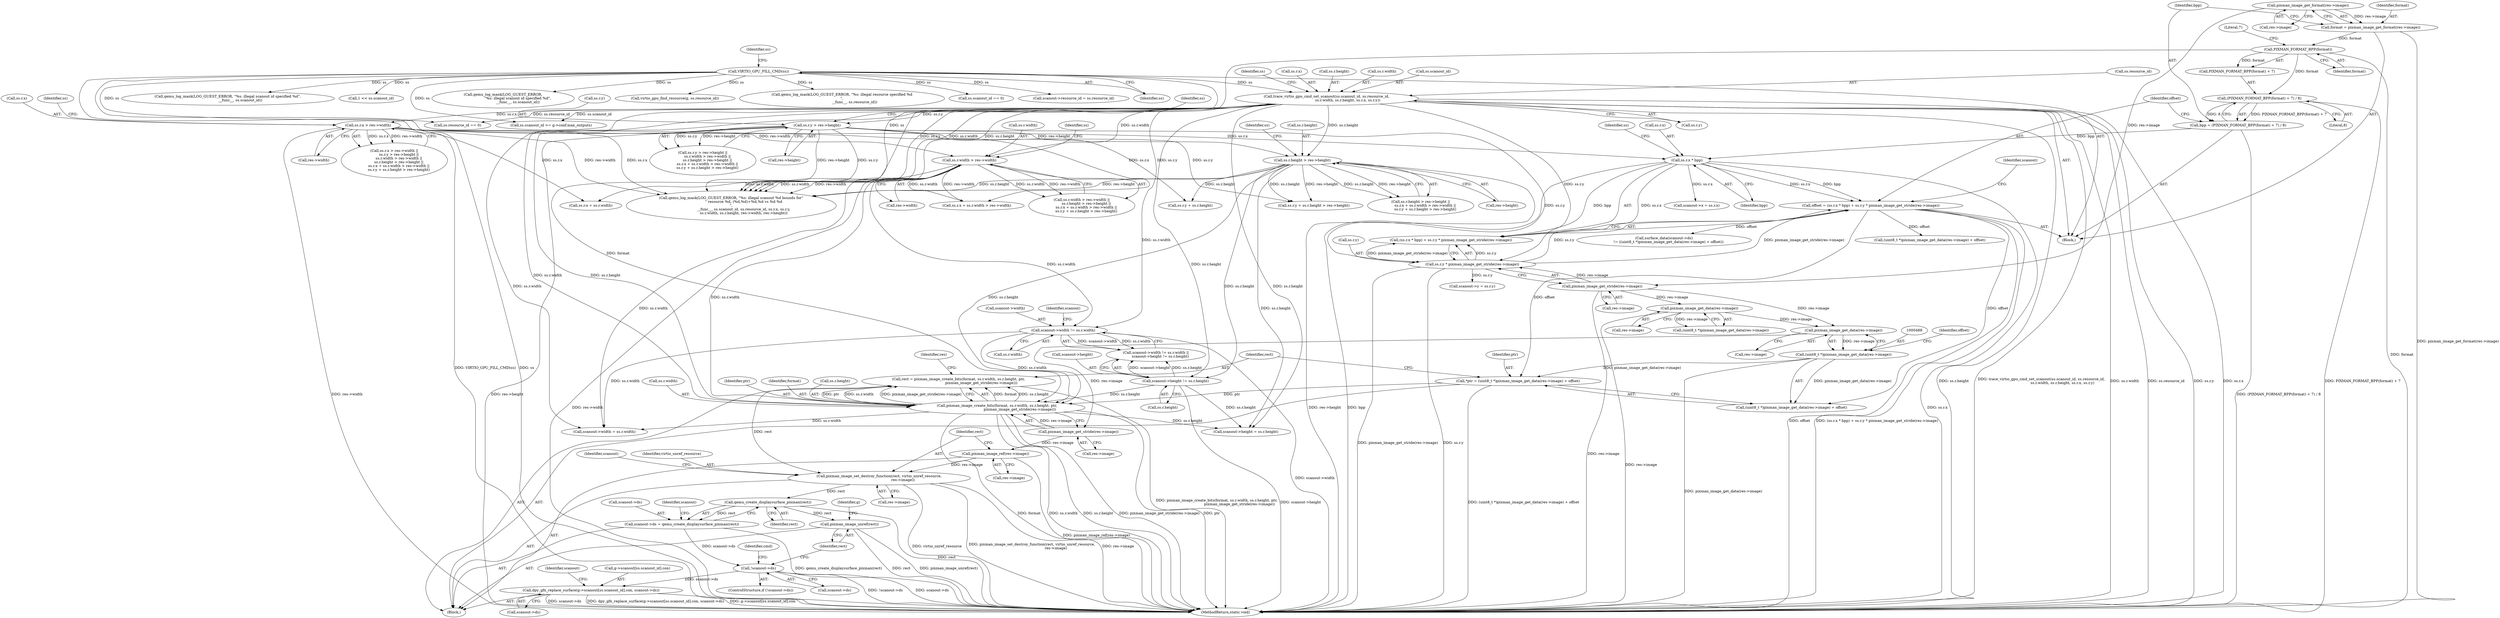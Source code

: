 digraph "0_qemu_dd248ed7e204ee8a1873914e02b8b526e8f1b80d@API" {
"1000527" [label="(Call,qemu_create_displaysurface_pixman(rect))"];
"1000517" [label="(Call,pixman_image_set_destroy_function(rect, virtio_unref_resource,\n                                          res->image))"];
"1000494" [label="(Call,rect = pixman_image_create_bits(format, ss.r.width, ss.r.height, ptr,\n                                        pixman_image_get_stride(res->image)))"];
"1000496" [label="(Call,pixman_image_create_bits(format, ss.r.width, ss.r.height, ptr,\n                                        pixman_image_get_stride(res->image)))"];
"1000418" [label="(Call,PIXMAN_FORMAT_BPP(format))"];
"1000408" [label="(Call,format = pixman_image_get_format(res->image))"];
"1000410" [label="(Call,pixman_image_get_format(res->image))"];
"1000463" [label="(Call,scanout->width != ss.r.width)"];
"1000114" [label="(Call,trace_virtio_gpu_cmd_set_scanout(ss.scanout_id, ss.resource_id,\n                                     ss.r.width, ss.r.height, ss.r.x, ss.r.y))"];
"1000112" [label="(Call,VIRTIO_GPU_FILL_CMD(ss))"];
"1000305" [label="(Call,ss.r.width > res->width)"];
"1000285" [label="(Call,ss.r.x > res->width)"];
"1000315" [label="(Call,ss.r.height > res->height)"];
"1000295" [label="(Call,ss.r.y > res->height)"];
"1000472" [label="(Call,scanout->height != ss.r.height)"];
"1000484" [label="(Call,*ptr = (uint8_t *)pixman_image_get_data(res->image) + offset)"];
"1000487" [label="(Call,(uint8_t *)pixman_image_get_data(res->image))"];
"1000489" [label="(Call,pixman_image_get_data(res->image))"];
"1000457" [label="(Call,pixman_image_get_data(res->image))"];
"1000438" [label="(Call,pixman_image_get_stride(res->image))"];
"1000422" [label="(Call,offset = (ss.r.x * bpp) + ss.r.y * pixman_image_get_stride(res->image))"];
"1000425" [label="(Call,ss.r.x * bpp)"];
"1000414" [label="(Call,bpp = (PIXMAN_FORMAT_BPP(format) + 7) / 8)"];
"1000416" [label="(Call,(PIXMAN_FORMAT_BPP(format) + 7) / 8)"];
"1000432" [label="(Call,ss.r.y * pixman_image_get_stride(res->image))"];
"1000509" [label="(Call,pixman_image_get_stride(res->image))"];
"1000513" [label="(Call,pixman_image_ref(res->image))"];
"1000523" [label="(Call,scanout->ds = qemu_create_displaysurface_pixman(rect))"];
"1000530" [label="(Call,!scanout->ds)"];
"1000543" [label="(Call,dpy_gfx_replace_surface(g->scanout[ss.scanout_id].con, scanout->ds))"];
"1000541" [label="(Call,pixman_image_unref(rect))"];
"1000112" [label="(Call,VIRTIO_GPU_FILL_CMD(ss))"];
"1000541" [label="(Call,pixman_image_unref(rect))"];
"1000498" [label="(Call,ss.r.width)"];
"1000435" [label="(Identifier,ss)"];
"1000494" [label="(Call,rect = pixman_image_create_bits(format, ss.r.width, ss.r.height, ptr,\n                                        pixman_image_get_stride(res->image)))"];
"1000114" [label="(Call,trace_virtio_gpu_cmd_set_scanout(ss.scanout_id, ss.resource_id,\n                                     ss.r.width, ss.r.height, ss.r.x, ss.r.y))"];
"1000321" [label="(Call,res->height)"];
"1000284" [label="(Call,ss.r.x > res->width ||\n        ss.r.y > res->height ||\n        ss.r.width > res->width ||\n        ss.r.height > res->height ||\n        ss.r.x + ss.r.width > res->width ||\n        ss.r.y + ss.r.height > res->height)"];
"1000152" [label="(Call,qemu_log_mask(LOG_GUEST_ERROR, \"%s: illegal scanout id specified %d\",\n                      __func__, ss.scanout_id))"];
"1000314" [label="(Call,ss.r.height > res->height ||\n        ss.r.x + ss.r.width > res->width ||\n        ss.r.y + ss.r.height > res->height)"];
"1000118" [label="(Call,ss.resource_id)"];
"1000432" [label="(Call,ss.r.y * pixman_image_get_stride(res->image))"];
"1000481" [label="(Block,)"];
"1000207" [label="(Call,1 << ss.scanout_id)"];
"1000495" [label="(Identifier,rect)"];
"1000484" [label="(Call,*ptr = (uint8_t *)pixman_image_get_data(res->image) + offset)"];
"1000547" [label="(Identifier,g)"];
"1000489" [label="(Call,pixman_image_get_data(res->image))"];
"1000544" [label="(Call,g->scanout[ss.scanout_id].con)"];
"1000524" [label="(Call,scanout->ds)"];
"1000543" [label="(Call,dpy_gfx_replace_surface(g->scanout[ss.scanout_id].con, scanout->ds))"];
"1000433" [label="(Call,ss.r.y)"];
"1000486" [label="(Call,(uint8_t *)pixman_image_get_data(res->image) + offset)"];
"1000487" [label="(Call,(uint8_t *)pixman_image_get_data(res->image))"];
"1000171" [label="(Call,ss.resource_id == 0)"];
"1000463" [label="(Call,scanout->width != ss.r.width)"];
"1000518" [label="(Identifier,rect)"];
"1000455" [label="(Call,(uint8_t *)pixman_image_get_data(res->image))"];
"1000410" [label="(Call,pixman_image_get_format(res->image))"];
"1000305" [label="(Call,ss.r.width > res->width)"];
"1000472" [label="(Call,scanout->height != ss.r.height)"];
"1000422" [label="(Call,offset = (ss.r.x * bpp) + ss.r.y * pixman_image_get_stride(res->image))"];
"1000356" [label="(Call,qemu_log_mask(LOG_GUEST_ERROR, \"%s: illegal scanout %d bounds for\"\n                      \" resource %d, (%d,%d)+%d,%d vs %d %d\n\",\n                      __func__, ss.scanout_id, ss.resource_id, ss.r.x, ss.r.y,\n                      ss.r.width, ss.r.height, res->width, res->height))"];
"1000424" [label="(Call,(ss.r.x * bpp) + ss.r.y * pixman_image_get_stride(res->image))"];
"1000530" [label="(Call,!scanout->ds)"];
"1000316" [label="(Call,ss.r.height)"];
"1000311" [label="(Call,res->width)"];
"1000219" [label="(Call,qemu_log_mask(LOG_GUEST_ERROR,\n                          \"%s: illegal scanout id specified %d\",\n                          __func__, ss.scanout_id))"];
"1000116" [label="(Identifier,ss)"];
"1000329" [label="(Identifier,ss)"];
"1000474" [label="(Identifier,scanout)"];
"1000144" [label="(Identifier,ss)"];
"1000529" [label="(ControlStructure,if (!scanout->ds))"];
"1000446" [label="(Identifier,scanout)"];
"1000508" [label="(Identifier,ptr)"];
"1000325" [label="(Call,ss.r.x + ss.r.width > res->width)"];
"1000419" [label="(Identifier,format)"];
"1000519" [label="(Identifier,virtio_unref_resource)"];
"1000509" [label="(Call,pixman_image_get_stride(res->image))"];
"1000131" [label="(Call,ss.r.x)"];
"1000476" [label="(Call,ss.r.height)"];
"1000462" [label="(Call,scanout->width != ss.r.width ||\n        scanout->height != ss.r.height)"];
"1000261" [label="(Call,virtio_gpu_find_resource(g, ss.resource_id))"];
"1000473" [label="(Call,scanout->height)"];
"1000304" [label="(Call,ss.r.width > res->width ||\n        ss.r.height > res->height ||\n        ss.r.x + ss.r.width > res->width ||\n        ss.r.y + ss.r.height > res->height)"];
"1000490" [label="(Call,res->image)"];
"1000438" [label="(Call,pixman_image_get_stride(res->image))"];
"1000308" [label="(Identifier,ss)"];
"1000590" [label="(Call,scanout->height = ss.r.height)"];
"1000285" [label="(Call,ss.r.x > res->width)"];
"1000291" [label="(Call,res->width)"];
"1000532" [label="(Identifier,scanout)"];
"1000301" [label="(Call,res->height)"];
"1000558" [label="(Identifier,scanout)"];
"1000414" [label="(Call,bpp = (PIXMAN_FORMAT_BPP(format) + 7) / 8)"];
"1000318" [label="(Identifier,ss)"];
"1000126" [label="(Call,ss.r.height)"];
"1000563" [label="(Call,scanout->x = ss.r.x)"];
"1000270" [label="(Call,qemu_log_mask(LOG_GUEST_ERROR, \"%s: illegal resource specified %d\n\",\n                      __func__, ss.resource_id))"];
"1000493" [label="(Identifier,offset)"];
"1000457" [label="(Call,pixman_image_get_data(res->image))"];
"1000458" [label="(Call,res->image)"];
"1000542" [label="(Identifier,rect)"];
"1000213" [label="(Call,ss.scanout_id == 0)"];
"1000520" [label="(Call,res->image)"];
"1000426" [label="(Call,ss.r.x)"];
"1000418" [label="(Call,PIXMAN_FORMAT_BPP(format))"];
"1000315" [label="(Call,ss.r.height > res->height)"];
"1000306" [label="(Call,ss.r.width)"];
"1000581" [label="(Call,scanout->width = ss.r.width)"];
"1000411" [label="(Call,res->image)"];
"1000326" [label="(Call,ss.r.x + ss.r.width)"];
"1000454" [label="(Call,(uint8_t *)pixman_image_get_data(res->image) + offset)"];
"1000523" [label="(Call,scanout->ds = qemu_create_displaysurface_pixman(rect))"];
"1000537" [label="(Identifier,cmd)"];
"1000121" [label="(Call,ss.r.width)"];
"1000295" [label="(Call,ss.r.y > res->height)"];
"1000417" [label="(Call,PIXMAN_FORMAT_BPP(format) + 7)"];
"1000556" [label="(Call,scanout->resource_id = ss.resource_id)"];
"1000423" [label="(Identifier,offset)"];
"1000420" [label="(Literal,7)"];
"1000341" [label="(Call,ss.r.y + ss.r.height)"];
"1000431" [label="(Identifier,bpp)"];
"1000497" [label="(Identifier,format)"];
"1000298" [label="(Identifier,ss)"];
"1000572" [label="(Call,scanout->y = ss.r.y)"];
"1000531" [label="(Call,scanout->ds)"];
"1000525" [label="(Identifier,scanout)"];
"1000113" [label="(Identifier,ss)"];
"1000296" [label="(Call,ss.r.y)"];
"1000513" [label="(Call,pixman_image_ref(res->image))"];
"1000415" [label="(Identifier,bpp)"];
"1000485" [label="(Identifier,ptr)"];
"1000553" [label="(Call,scanout->ds)"];
"1000496" [label="(Call,pixman_image_create_bits(format, ss.r.width, ss.r.height, ptr,\n                                        pixman_image_get_stride(res->image)))"];
"1000464" [label="(Call,scanout->width)"];
"1000527" [label="(Call,qemu_create_displaysurface_pixman(rect))"];
"1000286" [label="(Call,ss.r.x)"];
"1000514" [label="(Call,res->image)"];
"1000517" [label="(Call,pixman_image_set_destroy_function(rect, virtio_unref_resource,\n                                          res->image))"];
"1000408" [label="(Call,format = pixman_image_get_format(res->image))"];
"1000294" [label="(Call,ss.r.y > res->height ||\n        ss.r.width > res->width ||\n        ss.r.height > res->height ||\n        ss.r.x + ss.r.width > res->width ||\n        ss.r.y + ss.r.height > res->height)"];
"1000425" [label="(Call,ss.r.x * bpp)"];
"1000136" [label="(Call,ss.r.y)"];
"1000503" [label="(Call,ss.r.height)"];
"1000599" [label="(MethodReturn,static void)"];
"1000115" [label="(Call,ss.scanout_id)"];
"1000510" [label="(Call,res->image)"];
"1000449" [label="(Call,surface_data(scanout->ds)\n        != ((uint8_t *)pixman_image_get_data(res->image) + offset))"];
"1000467" [label="(Call,ss.r.width)"];
"1000340" [label="(Call,ss.r.y + ss.r.height > res->height)"];
"1000416" [label="(Call,(PIXMAN_FORMAT_BPP(format) + 7) / 8)"];
"1000142" [label="(Call,ss.scanout_id >= g->conf.max_outputs)"];
"1000105" [label="(Block,)"];
"1000439" [label="(Call,res->image)"];
"1000515" [label="(Identifier,res)"];
"1000409" [label="(Identifier,format)"];
"1000528" [label="(Identifier,rect)"];
"1000421" [label="(Literal,8)"];
"1000527" -> "1000523"  [label="AST: "];
"1000527" -> "1000528"  [label="CFG: "];
"1000528" -> "1000527"  [label="AST: "];
"1000523" -> "1000527"  [label="CFG: "];
"1000527" -> "1000599"  [label="DDG: rect"];
"1000527" -> "1000523"  [label="DDG: rect"];
"1000517" -> "1000527"  [label="DDG: rect"];
"1000527" -> "1000541"  [label="DDG: rect"];
"1000517" -> "1000481"  [label="AST: "];
"1000517" -> "1000520"  [label="CFG: "];
"1000518" -> "1000517"  [label="AST: "];
"1000519" -> "1000517"  [label="AST: "];
"1000520" -> "1000517"  [label="AST: "];
"1000525" -> "1000517"  [label="CFG: "];
"1000517" -> "1000599"  [label="DDG: res->image"];
"1000517" -> "1000599"  [label="DDG: virtio_unref_resource"];
"1000517" -> "1000599"  [label="DDG: pixman_image_set_destroy_function(rect, virtio_unref_resource,\n                                          res->image)"];
"1000494" -> "1000517"  [label="DDG: rect"];
"1000513" -> "1000517"  [label="DDG: res->image"];
"1000494" -> "1000481"  [label="AST: "];
"1000494" -> "1000496"  [label="CFG: "];
"1000495" -> "1000494"  [label="AST: "];
"1000496" -> "1000494"  [label="AST: "];
"1000515" -> "1000494"  [label="CFG: "];
"1000494" -> "1000599"  [label="DDG: pixman_image_create_bits(format, ss.r.width, ss.r.height, ptr,\n                                        pixman_image_get_stride(res->image))"];
"1000496" -> "1000494"  [label="DDG: format"];
"1000496" -> "1000494"  [label="DDG: ss.r.height"];
"1000496" -> "1000494"  [label="DDG: ptr"];
"1000496" -> "1000494"  [label="DDG: ss.r.width"];
"1000496" -> "1000494"  [label="DDG: pixman_image_get_stride(res->image)"];
"1000496" -> "1000509"  [label="CFG: "];
"1000497" -> "1000496"  [label="AST: "];
"1000498" -> "1000496"  [label="AST: "];
"1000503" -> "1000496"  [label="AST: "];
"1000508" -> "1000496"  [label="AST: "];
"1000509" -> "1000496"  [label="AST: "];
"1000496" -> "1000599"  [label="DDG: pixman_image_get_stride(res->image)"];
"1000496" -> "1000599"  [label="DDG: ss.r.width"];
"1000496" -> "1000599"  [label="DDG: ss.r.height"];
"1000496" -> "1000599"  [label="DDG: format"];
"1000496" -> "1000599"  [label="DDG: ptr"];
"1000418" -> "1000496"  [label="DDG: format"];
"1000463" -> "1000496"  [label="DDG: ss.r.width"];
"1000114" -> "1000496"  [label="DDG: ss.r.width"];
"1000114" -> "1000496"  [label="DDG: ss.r.height"];
"1000305" -> "1000496"  [label="DDG: ss.r.width"];
"1000315" -> "1000496"  [label="DDG: ss.r.height"];
"1000472" -> "1000496"  [label="DDG: ss.r.height"];
"1000484" -> "1000496"  [label="DDG: ptr"];
"1000509" -> "1000496"  [label="DDG: res->image"];
"1000496" -> "1000581"  [label="DDG: ss.r.width"];
"1000496" -> "1000590"  [label="DDG: ss.r.height"];
"1000418" -> "1000417"  [label="AST: "];
"1000418" -> "1000419"  [label="CFG: "];
"1000419" -> "1000418"  [label="AST: "];
"1000420" -> "1000418"  [label="CFG: "];
"1000418" -> "1000599"  [label="DDG: format"];
"1000418" -> "1000416"  [label="DDG: format"];
"1000418" -> "1000417"  [label="DDG: format"];
"1000408" -> "1000418"  [label="DDG: format"];
"1000408" -> "1000105"  [label="AST: "];
"1000408" -> "1000410"  [label="CFG: "];
"1000409" -> "1000408"  [label="AST: "];
"1000410" -> "1000408"  [label="AST: "];
"1000415" -> "1000408"  [label="CFG: "];
"1000408" -> "1000599"  [label="DDG: pixman_image_get_format(res->image)"];
"1000410" -> "1000408"  [label="DDG: res->image"];
"1000410" -> "1000411"  [label="CFG: "];
"1000411" -> "1000410"  [label="AST: "];
"1000410" -> "1000438"  [label="DDG: res->image"];
"1000463" -> "1000462"  [label="AST: "];
"1000463" -> "1000467"  [label="CFG: "];
"1000464" -> "1000463"  [label="AST: "];
"1000467" -> "1000463"  [label="AST: "];
"1000474" -> "1000463"  [label="CFG: "];
"1000462" -> "1000463"  [label="CFG: "];
"1000463" -> "1000599"  [label="DDG: scanout->width"];
"1000463" -> "1000462"  [label="DDG: scanout->width"];
"1000463" -> "1000462"  [label="DDG: ss.r.width"];
"1000114" -> "1000463"  [label="DDG: ss.r.width"];
"1000305" -> "1000463"  [label="DDG: ss.r.width"];
"1000463" -> "1000581"  [label="DDG: ss.r.width"];
"1000114" -> "1000105"  [label="AST: "];
"1000114" -> "1000136"  [label="CFG: "];
"1000115" -> "1000114"  [label="AST: "];
"1000118" -> "1000114"  [label="AST: "];
"1000121" -> "1000114"  [label="AST: "];
"1000126" -> "1000114"  [label="AST: "];
"1000131" -> "1000114"  [label="AST: "];
"1000136" -> "1000114"  [label="AST: "];
"1000144" -> "1000114"  [label="CFG: "];
"1000114" -> "1000599"  [label="DDG: ss.r.height"];
"1000114" -> "1000599"  [label="DDG: trace_virtio_gpu_cmd_set_scanout(ss.scanout_id, ss.resource_id,\n                                     ss.r.width, ss.r.height, ss.r.x, ss.r.y)"];
"1000114" -> "1000599"  [label="DDG: ss.r.width"];
"1000114" -> "1000599"  [label="DDG: ss.resource_id"];
"1000114" -> "1000599"  [label="DDG: ss.r.y"];
"1000114" -> "1000599"  [label="DDG: ss.r.x"];
"1000112" -> "1000114"  [label="DDG: ss"];
"1000114" -> "1000142"  [label="DDG: ss.scanout_id"];
"1000114" -> "1000171"  [label="DDG: ss.resource_id"];
"1000114" -> "1000285"  [label="DDG: ss.r.x"];
"1000114" -> "1000295"  [label="DDG: ss.r.y"];
"1000114" -> "1000305"  [label="DDG: ss.r.width"];
"1000114" -> "1000315"  [label="DDG: ss.r.height"];
"1000114" -> "1000356"  [label="DDG: ss.r.y"];
"1000114" -> "1000356"  [label="DDG: ss.r.width"];
"1000114" -> "1000356"  [label="DDG: ss.r.height"];
"1000114" -> "1000432"  [label="DDG: ss.r.y"];
"1000114" -> "1000472"  [label="DDG: ss.r.height"];
"1000114" -> "1000581"  [label="DDG: ss.r.width"];
"1000114" -> "1000590"  [label="DDG: ss.r.height"];
"1000112" -> "1000105"  [label="AST: "];
"1000112" -> "1000113"  [label="CFG: "];
"1000113" -> "1000112"  [label="AST: "];
"1000116" -> "1000112"  [label="CFG: "];
"1000112" -> "1000599"  [label="DDG: VIRTIO_GPU_FILL_CMD(ss)"];
"1000112" -> "1000599"  [label="DDG: ss"];
"1000112" -> "1000142"  [label="DDG: ss"];
"1000112" -> "1000152"  [label="DDG: ss"];
"1000112" -> "1000171"  [label="DDG: ss"];
"1000112" -> "1000207"  [label="DDG: ss"];
"1000112" -> "1000213"  [label="DDG: ss"];
"1000112" -> "1000219"  [label="DDG: ss"];
"1000112" -> "1000261"  [label="DDG: ss"];
"1000112" -> "1000270"  [label="DDG: ss"];
"1000112" -> "1000356"  [label="DDG: ss"];
"1000112" -> "1000556"  [label="DDG: ss"];
"1000305" -> "1000304"  [label="AST: "];
"1000305" -> "1000311"  [label="CFG: "];
"1000306" -> "1000305"  [label="AST: "];
"1000311" -> "1000305"  [label="AST: "];
"1000318" -> "1000305"  [label="CFG: "];
"1000304" -> "1000305"  [label="CFG: "];
"1000305" -> "1000599"  [label="DDG: res->width"];
"1000305" -> "1000304"  [label="DDG: ss.r.width"];
"1000305" -> "1000304"  [label="DDG: res->width"];
"1000285" -> "1000305"  [label="DDG: res->width"];
"1000305" -> "1000325"  [label="DDG: ss.r.width"];
"1000305" -> "1000325"  [label="DDG: res->width"];
"1000305" -> "1000326"  [label="DDG: ss.r.width"];
"1000305" -> "1000356"  [label="DDG: ss.r.width"];
"1000305" -> "1000356"  [label="DDG: res->width"];
"1000305" -> "1000581"  [label="DDG: ss.r.width"];
"1000285" -> "1000284"  [label="AST: "];
"1000285" -> "1000291"  [label="CFG: "];
"1000286" -> "1000285"  [label="AST: "];
"1000291" -> "1000285"  [label="AST: "];
"1000298" -> "1000285"  [label="CFG: "];
"1000284" -> "1000285"  [label="CFG: "];
"1000285" -> "1000599"  [label="DDG: res->width"];
"1000285" -> "1000284"  [label="DDG: ss.r.x"];
"1000285" -> "1000284"  [label="DDG: res->width"];
"1000285" -> "1000325"  [label="DDG: ss.r.x"];
"1000285" -> "1000326"  [label="DDG: ss.r.x"];
"1000285" -> "1000356"  [label="DDG: ss.r.x"];
"1000285" -> "1000356"  [label="DDG: res->width"];
"1000285" -> "1000425"  [label="DDG: ss.r.x"];
"1000315" -> "1000314"  [label="AST: "];
"1000315" -> "1000321"  [label="CFG: "];
"1000316" -> "1000315"  [label="AST: "];
"1000321" -> "1000315"  [label="AST: "];
"1000329" -> "1000315"  [label="CFG: "];
"1000314" -> "1000315"  [label="CFG: "];
"1000315" -> "1000599"  [label="DDG: res->height"];
"1000315" -> "1000314"  [label="DDG: ss.r.height"];
"1000315" -> "1000314"  [label="DDG: res->height"];
"1000295" -> "1000315"  [label="DDG: res->height"];
"1000315" -> "1000340"  [label="DDG: ss.r.height"];
"1000315" -> "1000340"  [label="DDG: res->height"];
"1000315" -> "1000341"  [label="DDG: ss.r.height"];
"1000315" -> "1000356"  [label="DDG: ss.r.height"];
"1000315" -> "1000356"  [label="DDG: res->height"];
"1000315" -> "1000472"  [label="DDG: ss.r.height"];
"1000315" -> "1000590"  [label="DDG: ss.r.height"];
"1000295" -> "1000294"  [label="AST: "];
"1000295" -> "1000301"  [label="CFG: "];
"1000296" -> "1000295"  [label="AST: "];
"1000301" -> "1000295"  [label="AST: "];
"1000308" -> "1000295"  [label="CFG: "];
"1000294" -> "1000295"  [label="CFG: "];
"1000295" -> "1000599"  [label="DDG: res->height"];
"1000295" -> "1000294"  [label="DDG: ss.r.y"];
"1000295" -> "1000294"  [label="DDG: res->height"];
"1000295" -> "1000340"  [label="DDG: ss.r.y"];
"1000295" -> "1000341"  [label="DDG: ss.r.y"];
"1000295" -> "1000356"  [label="DDG: ss.r.y"];
"1000295" -> "1000356"  [label="DDG: res->height"];
"1000295" -> "1000432"  [label="DDG: ss.r.y"];
"1000472" -> "1000462"  [label="AST: "];
"1000472" -> "1000476"  [label="CFG: "];
"1000473" -> "1000472"  [label="AST: "];
"1000476" -> "1000472"  [label="AST: "];
"1000462" -> "1000472"  [label="CFG: "];
"1000472" -> "1000599"  [label="DDG: scanout->height"];
"1000472" -> "1000462"  [label="DDG: scanout->height"];
"1000472" -> "1000462"  [label="DDG: ss.r.height"];
"1000472" -> "1000590"  [label="DDG: ss.r.height"];
"1000484" -> "1000481"  [label="AST: "];
"1000484" -> "1000486"  [label="CFG: "];
"1000485" -> "1000484"  [label="AST: "];
"1000486" -> "1000484"  [label="AST: "];
"1000495" -> "1000484"  [label="CFG: "];
"1000484" -> "1000599"  [label="DDG: (uint8_t *)pixman_image_get_data(res->image) + offset"];
"1000487" -> "1000484"  [label="DDG: pixman_image_get_data(res->image)"];
"1000422" -> "1000484"  [label="DDG: offset"];
"1000487" -> "1000486"  [label="AST: "];
"1000487" -> "1000489"  [label="CFG: "];
"1000488" -> "1000487"  [label="AST: "];
"1000489" -> "1000487"  [label="AST: "];
"1000493" -> "1000487"  [label="CFG: "];
"1000487" -> "1000599"  [label="DDG: pixman_image_get_data(res->image)"];
"1000487" -> "1000486"  [label="DDG: pixman_image_get_data(res->image)"];
"1000489" -> "1000487"  [label="DDG: res->image"];
"1000489" -> "1000490"  [label="CFG: "];
"1000490" -> "1000489"  [label="AST: "];
"1000457" -> "1000489"  [label="DDG: res->image"];
"1000438" -> "1000489"  [label="DDG: res->image"];
"1000489" -> "1000509"  [label="DDG: res->image"];
"1000457" -> "1000455"  [label="AST: "];
"1000457" -> "1000458"  [label="CFG: "];
"1000458" -> "1000457"  [label="AST: "];
"1000455" -> "1000457"  [label="CFG: "];
"1000457" -> "1000599"  [label="DDG: res->image"];
"1000457" -> "1000455"  [label="DDG: res->image"];
"1000438" -> "1000457"  [label="DDG: res->image"];
"1000438" -> "1000432"  [label="AST: "];
"1000438" -> "1000439"  [label="CFG: "];
"1000439" -> "1000438"  [label="AST: "];
"1000432" -> "1000438"  [label="CFG: "];
"1000438" -> "1000599"  [label="DDG: res->image"];
"1000438" -> "1000432"  [label="DDG: res->image"];
"1000422" -> "1000105"  [label="AST: "];
"1000422" -> "1000424"  [label="CFG: "];
"1000423" -> "1000422"  [label="AST: "];
"1000424" -> "1000422"  [label="AST: "];
"1000446" -> "1000422"  [label="CFG: "];
"1000422" -> "1000599"  [label="DDG: offset"];
"1000422" -> "1000599"  [label="DDG: (ss.r.x * bpp) + ss.r.y * pixman_image_get_stride(res->image)"];
"1000425" -> "1000422"  [label="DDG: ss.r.x"];
"1000425" -> "1000422"  [label="DDG: bpp"];
"1000432" -> "1000422"  [label="DDG: ss.r.y"];
"1000432" -> "1000422"  [label="DDG: pixman_image_get_stride(res->image)"];
"1000422" -> "1000449"  [label="DDG: offset"];
"1000422" -> "1000454"  [label="DDG: offset"];
"1000422" -> "1000486"  [label="DDG: offset"];
"1000425" -> "1000424"  [label="AST: "];
"1000425" -> "1000431"  [label="CFG: "];
"1000426" -> "1000425"  [label="AST: "];
"1000431" -> "1000425"  [label="AST: "];
"1000435" -> "1000425"  [label="CFG: "];
"1000425" -> "1000599"  [label="DDG: ss.r.x"];
"1000425" -> "1000599"  [label="DDG: bpp"];
"1000425" -> "1000424"  [label="DDG: ss.r.x"];
"1000425" -> "1000424"  [label="DDG: bpp"];
"1000414" -> "1000425"  [label="DDG: bpp"];
"1000425" -> "1000563"  [label="DDG: ss.r.x"];
"1000414" -> "1000105"  [label="AST: "];
"1000414" -> "1000416"  [label="CFG: "];
"1000415" -> "1000414"  [label="AST: "];
"1000416" -> "1000414"  [label="AST: "];
"1000423" -> "1000414"  [label="CFG: "];
"1000414" -> "1000599"  [label="DDG: (PIXMAN_FORMAT_BPP(format) + 7) / 8"];
"1000416" -> "1000414"  [label="DDG: PIXMAN_FORMAT_BPP(format) + 7"];
"1000416" -> "1000414"  [label="DDG: 8"];
"1000416" -> "1000421"  [label="CFG: "];
"1000417" -> "1000416"  [label="AST: "];
"1000421" -> "1000416"  [label="AST: "];
"1000416" -> "1000599"  [label="DDG: PIXMAN_FORMAT_BPP(format) + 7"];
"1000432" -> "1000424"  [label="AST: "];
"1000433" -> "1000432"  [label="AST: "];
"1000424" -> "1000432"  [label="CFG: "];
"1000432" -> "1000599"  [label="DDG: pixman_image_get_stride(res->image)"];
"1000432" -> "1000599"  [label="DDG: ss.r.y"];
"1000432" -> "1000424"  [label="DDG: ss.r.y"];
"1000432" -> "1000424"  [label="DDG: pixman_image_get_stride(res->image)"];
"1000432" -> "1000572"  [label="DDG: ss.r.y"];
"1000509" -> "1000510"  [label="CFG: "];
"1000510" -> "1000509"  [label="AST: "];
"1000509" -> "1000513"  [label="DDG: res->image"];
"1000513" -> "1000481"  [label="AST: "];
"1000513" -> "1000514"  [label="CFG: "];
"1000514" -> "1000513"  [label="AST: "];
"1000518" -> "1000513"  [label="CFG: "];
"1000513" -> "1000599"  [label="DDG: pixman_image_ref(res->image)"];
"1000523" -> "1000481"  [label="AST: "];
"1000524" -> "1000523"  [label="AST: "];
"1000532" -> "1000523"  [label="CFG: "];
"1000523" -> "1000599"  [label="DDG: qemu_create_displaysurface_pixman(rect)"];
"1000523" -> "1000530"  [label="DDG: scanout->ds"];
"1000530" -> "1000529"  [label="AST: "];
"1000530" -> "1000531"  [label="CFG: "];
"1000531" -> "1000530"  [label="AST: "];
"1000537" -> "1000530"  [label="CFG: "];
"1000542" -> "1000530"  [label="CFG: "];
"1000530" -> "1000599"  [label="DDG: scanout->ds"];
"1000530" -> "1000599"  [label="DDG: !scanout->ds"];
"1000530" -> "1000543"  [label="DDG: scanout->ds"];
"1000543" -> "1000481"  [label="AST: "];
"1000543" -> "1000553"  [label="CFG: "];
"1000544" -> "1000543"  [label="AST: "];
"1000553" -> "1000543"  [label="AST: "];
"1000558" -> "1000543"  [label="CFG: "];
"1000543" -> "1000599"  [label="DDG: scanout->ds"];
"1000543" -> "1000599"  [label="DDG: dpy_gfx_replace_surface(g->scanout[ss.scanout_id].con, scanout->ds)"];
"1000543" -> "1000599"  [label="DDG: g->scanout[ss.scanout_id].con"];
"1000541" -> "1000481"  [label="AST: "];
"1000541" -> "1000542"  [label="CFG: "];
"1000542" -> "1000541"  [label="AST: "];
"1000547" -> "1000541"  [label="CFG: "];
"1000541" -> "1000599"  [label="DDG: rect"];
"1000541" -> "1000599"  [label="DDG: pixman_image_unref(rect)"];
}
